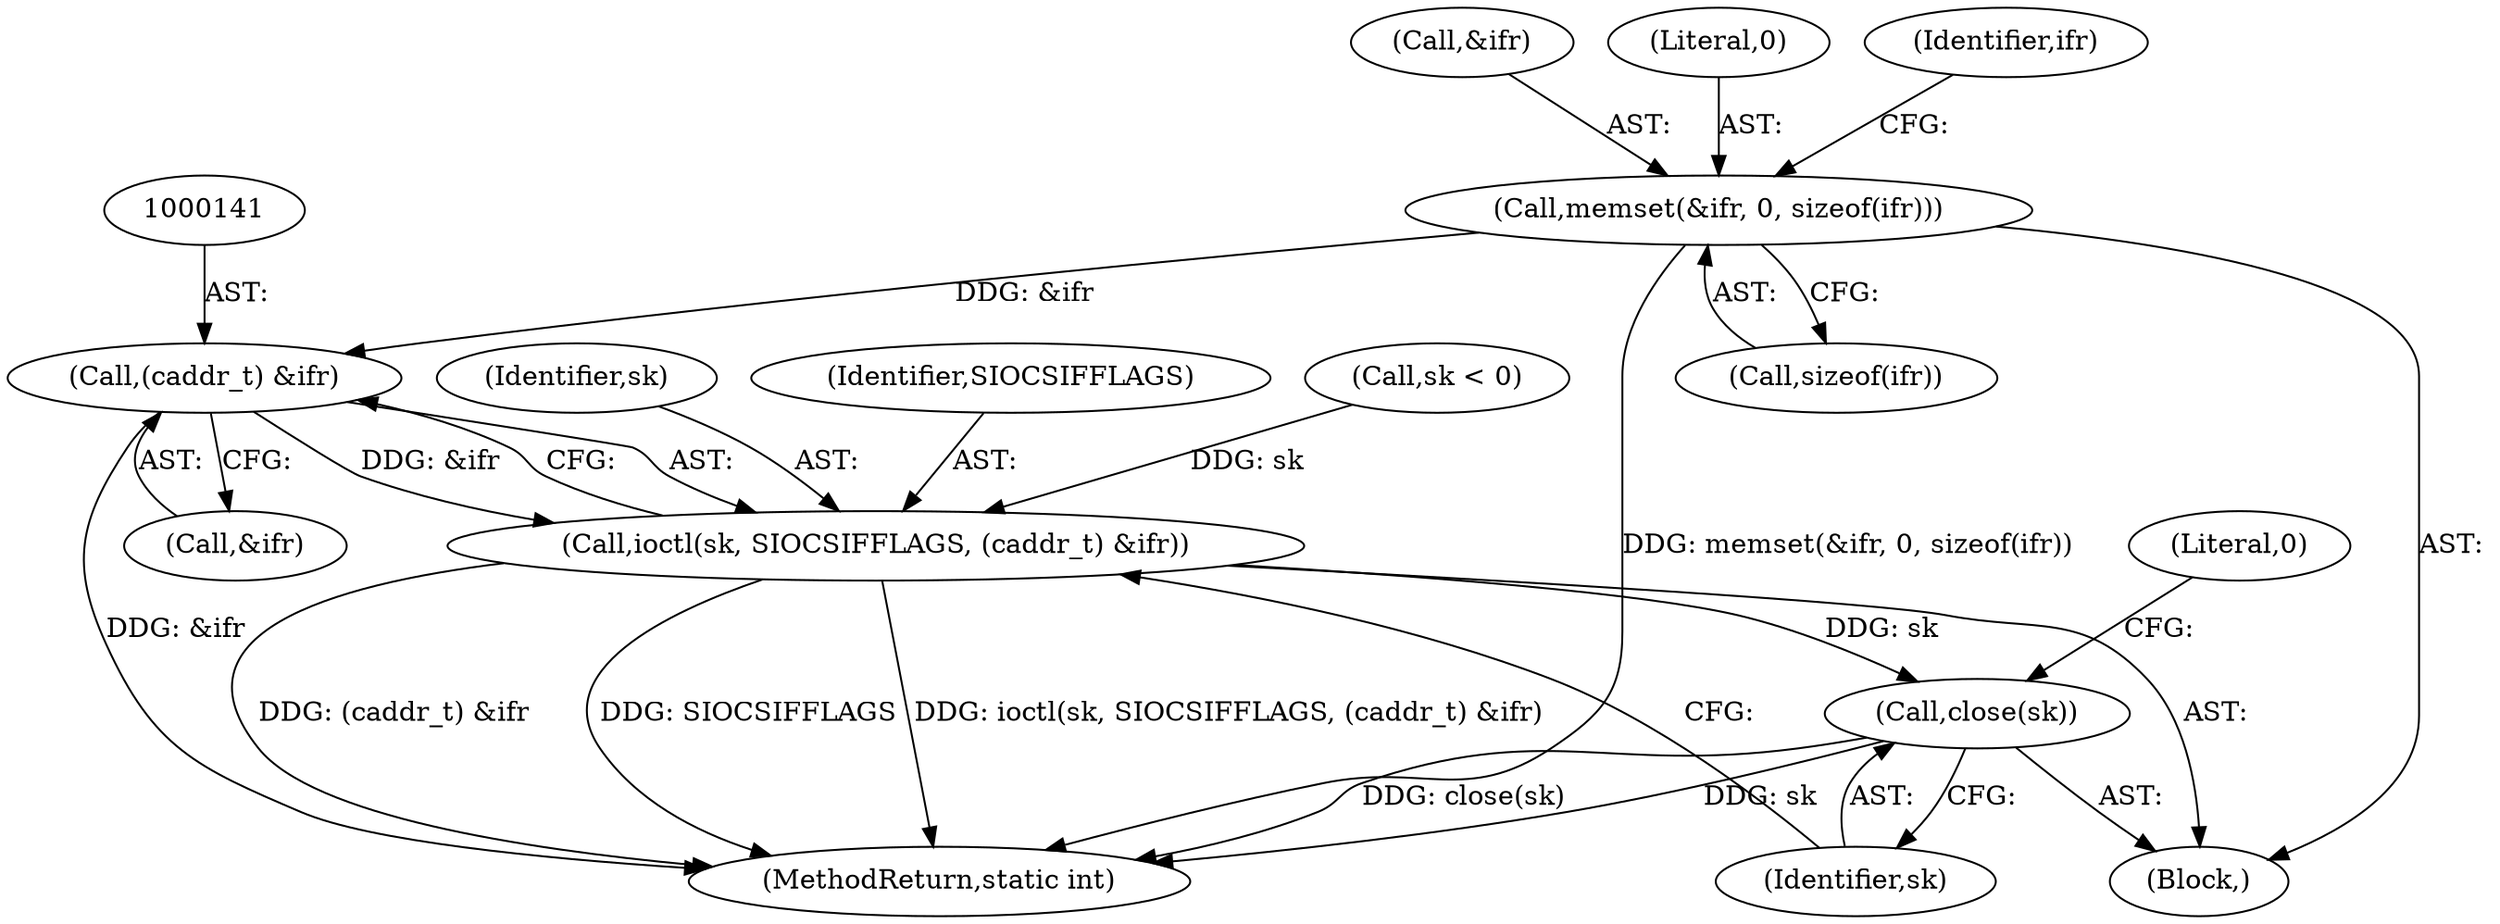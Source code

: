 digraph "1_Android_472271b153c5dc53c28beac55480a8d8434b2d5c_25@API" {
"1000118" [label="(Call,memset(&ifr, 0, sizeof(ifr)))"];
"1000140" [label="(Call,(caddr_t) &ifr)"];
"1000137" [label="(Call,ioctl(sk, SIOCSIFFLAGS, (caddr_t) &ifr))"];
"1000144" [label="(Call,close(sk))"];
"1000122" [label="(Call,sizeof(ifr))"];
"1000144" [label="(Call,close(sk))"];
"1000148" [label="(MethodReturn,static int)"];
"1000112" [label="(Call,sk < 0)"];
"1000119" [label="(Call,&ifr)"];
"1000137" [label="(Call,ioctl(sk, SIOCSIFFLAGS, (caddr_t) &ifr))"];
"1000121" [label="(Literal,0)"];
"1000142" [label="(Call,&ifr)"];
"1000138" [label="(Identifier,sk)"];
"1000140" [label="(Call,(caddr_t) &ifr)"];
"1000102" [label="(Block,)"];
"1000145" [label="(Identifier,sk)"];
"1000126" [label="(Identifier,ifr)"];
"1000139" [label="(Identifier,SIOCSIFFLAGS)"];
"1000147" [label="(Literal,0)"];
"1000118" [label="(Call,memset(&ifr, 0, sizeof(ifr)))"];
"1000118" -> "1000102"  [label="AST: "];
"1000118" -> "1000122"  [label="CFG: "];
"1000119" -> "1000118"  [label="AST: "];
"1000121" -> "1000118"  [label="AST: "];
"1000122" -> "1000118"  [label="AST: "];
"1000126" -> "1000118"  [label="CFG: "];
"1000118" -> "1000148"  [label="DDG: memset(&ifr, 0, sizeof(ifr))"];
"1000118" -> "1000140"  [label="DDG: &ifr"];
"1000140" -> "1000137"  [label="AST: "];
"1000140" -> "1000142"  [label="CFG: "];
"1000141" -> "1000140"  [label="AST: "];
"1000142" -> "1000140"  [label="AST: "];
"1000137" -> "1000140"  [label="CFG: "];
"1000140" -> "1000148"  [label="DDG: &ifr"];
"1000140" -> "1000137"  [label="DDG: &ifr"];
"1000137" -> "1000102"  [label="AST: "];
"1000138" -> "1000137"  [label="AST: "];
"1000139" -> "1000137"  [label="AST: "];
"1000145" -> "1000137"  [label="CFG: "];
"1000137" -> "1000148"  [label="DDG: (caddr_t) &ifr"];
"1000137" -> "1000148"  [label="DDG: SIOCSIFFLAGS"];
"1000137" -> "1000148"  [label="DDG: ioctl(sk, SIOCSIFFLAGS, (caddr_t) &ifr)"];
"1000112" -> "1000137"  [label="DDG: sk"];
"1000137" -> "1000144"  [label="DDG: sk"];
"1000144" -> "1000102"  [label="AST: "];
"1000144" -> "1000145"  [label="CFG: "];
"1000145" -> "1000144"  [label="AST: "];
"1000147" -> "1000144"  [label="CFG: "];
"1000144" -> "1000148"  [label="DDG: close(sk)"];
"1000144" -> "1000148"  [label="DDG: sk"];
}
